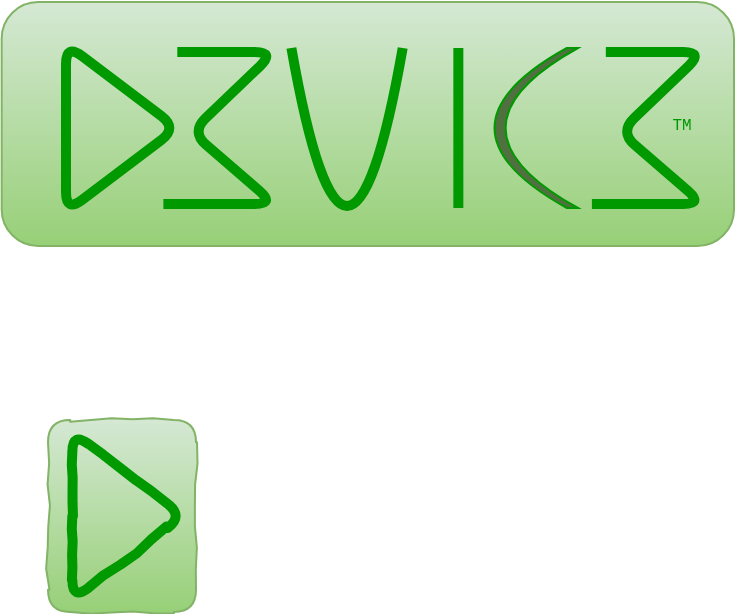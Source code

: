 <mxfile version="12.7.0" type="github">
  <diagram id="W21kjCjBcw54PkJHCKSu" name="Page-1">
    <mxGraphModel dx="866" dy="495" grid="0" gridSize="10" guides="1" tooltips="1" connect="1" arrows="1" fold="1" page="1" pageScale="1" pageWidth="850" pageHeight="1100" math="0" shadow="0">
      <root>
        <mxCell id="0"/>
        <mxCell id="1" parent="0"/>
        <mxCell id="U6HVyg4jyfnwYGFgma0N-4" value="" style="rounded=1;whiteSpace=wrap;html=1;shadow=0;strokeWidth=1;fillColor=#d5e8d4;strokeColor=#82b366;gradientColor=#97d077;" vertex="1" parent="1">
          <mxGeometry x="207.83" y="97" width="366.17" height="122" as="geometry"/>
        </mxCell>
        <mxCell id="tKD3vwLSFtcub1kZ8sqg-1" value="" style="triangle;whiteSpace=wrap;html=1;rounded=1;strokeColor=#009900;shadow=0;comic=0;strokeWidth=5;fillColor=none;" parent="1" vertex="1">
          <mxGeometry x="240" y="118" width="55.652" height="84" as="geometry"/>
        </mxCell>
        <mxCell id="tKD3vwLSFtcub1kZ8sqg-4" value="" style="endArrow=none;html=1;curved=1;strokeColor=#009900;shadow=0;comic=0;strokeWidth=5;" parent="1" edge="1">
          <mxGeometry width="50" height="50" relative="1" as="geometry">
            <mxPoint x="352.696" y="120" as="sourcePoint"/>
            <mxPoint x="408.348" y="120" as="targetPoint"/>
            <Array as="points">
              <mxPoint x="380.522" y="278"/>
            </Array>
          </mxGeometry>
        </mxCell>
        <mxCell id="tKD3vwLSFtcub1kZ8sqg-5" value="" style="endArrow=none;html=1;strokeWidth=5;fillColor=#d5e8d4;strokeColor=#009900;shadow=0;comic=0;" parent="1" edge="1">
          <mxGeometry width="50" height="50" relative="1" as="geometry">
            <mxPoint x="436.174" y="200" as="sourcePoint"/>
            <mxPoint x="436.174" y="120" as="targetPoint"/>
          </mxGeometry>
        </mxCell>
        <mxCell id="tKD3vwLSFtcub1kZ8sqg-7" value="" style="endArrow=none;html=1;strokeColor=#009900;shadow=0;comic=0;strokeWidth=5;" parent="1" edge="1">
          <mxGeometry width="50" height="50" relative="1" as="geometry">
            <mxPoint x="288.696" y="198" as="sourcePoint"/>
            <mxPoint x="295.652" y="122" as="targetPoint"/>
            <Array as="points">
              <mxPoint x="344.348" y="198"/>
              <mxPoint x="302.609" y="162"/>
              <mxPoint x="344.348" y="122"/>
            </Array>
          </mxGeometry>
        </mxCell>
        <mxCell id="JPppOdnV444SuDeU7xFQ-1" value="" style="shape=dataStorage;whiteSpace=wrap;html=1;size=0.867;fillColor=#517040;strokeColor=#009900;shadow=0;" parent="1" vertex="1">
          <mxGeometry x="454.261" y="120" width="41.739" height="80" as="geometry"/>
        </mxCell>
        <mxCell id="Hm2rXNlEBhApogHnTLwG-2" value="" style="endArrow=none;html=1;strokeColor=#009900;shadow=0;comic=0;strokeWidth=5;" parent="1" edge="1">
          <mxGeometry width="50" height="50" relative="1" as="geometry">
            <mxPoint x="502.957" y="198" as="sourcePoint"/>
            <mxPoint x="509.913" y="122" as="targetPoint"/>
            <Array as="points">
              <mxPoint x="558.609" y="198"/>
              <mxPoint x="516.87" y="162"/>
              <mxPoint x="558.609" y="122"/>
            </Array>
          </mxGeometry>
        </mxCell>
        <mxCell id="Hm2rXNlEBhApogHnTLwG-4" value="&lt;font style=&quot;font-size: 8px&quot; face=&quot;Courier New&quot; color=&quot;#009900&quot;&gt;TM&lt;/font&gt;" style="text;html=1;strokeColor=none;fillColor=none;align=center;verticalAlign=middle;whiteSpace=wrap;rounded=0;shadow=1;fontFamily=Helvetica;" parent="1" vertex="1">
          <mxGeometry x="527.261" y="157" width="41.739" as="geometry"/>
        </mxCell>
        <mxCell id="U6HVyg4jyfnwYGFgma0N-5" value="" style="rounded=1;whiteSpace=wrap;html=1;shadow=0;strokeWidth=1;fillColor=#d5e8d4;strokeColor=#82b366;gradientColor=#97d077;comic=1;" vertex="1" parent="1">
          <mxGeometry x="231" y="306" width="74" height="96" as="geometry"/>
        </mxCell>
        <mxCell id="U6HVyg4jyfnwYGFgma0N-6" value="" style="triangle;whiteSpace=wrap;html=1;rounded=1;strokeColor=#009900;shadow=0;comic=1;strokeWidth=5;fillColor=none;" vertex="1" parent="1">
          <mxGeometry x="243.17" y="312" width="55.652" height="84" as="geometry"/>
        </mxCell>
      </root>
    </mxGraphModel>
  </diagram>
</mxfile>
